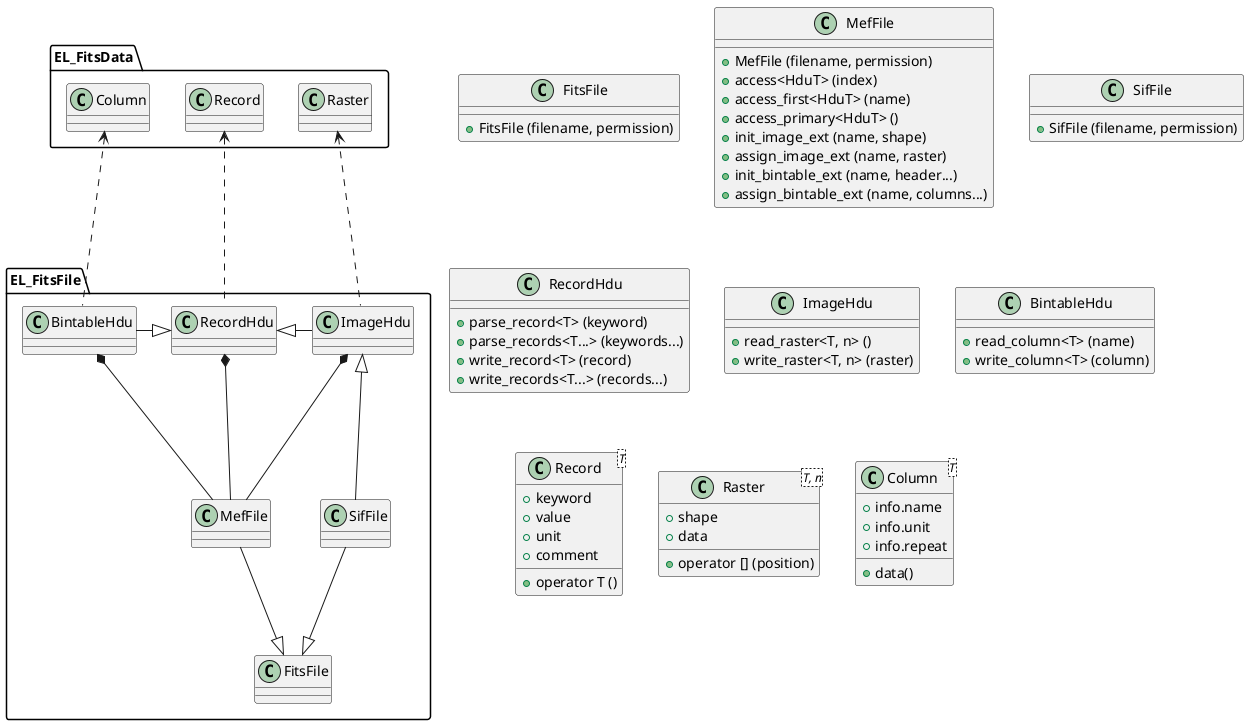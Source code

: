 @startuml End-user API

package EL_FitsFile {

RecordHdu <|- ImageHdu
BintableHdu -|> RecordHdu

BintableHdu *-- MefFile
RecordHdu *-- MefFile
ImageHdu *-- MefFile

MefFile --|> FitsFile
SifFile --|> FitsFile
ImageHdu <|-- SifFile

}

package EL_FitsData {

Raster <.. ImageHdu
Column <.. BintableHdu
Record <.. RecordHdu

}

class FitsFile {
+ FitsFile (filename, permission)
}

class MefFile {
+ MefFile (filename, permission)
+ access<HduT> (index)
+ access_first<HduT> (name)
+ access_primary<HduT> ()
+ init_image_ext (name, shape)
+ assign_image_ext (name, raster)
+ init_bintable_ext (name, header...)
+ assign_bintable_ext (name, columns...)
}

class SifFile {
+ SifFile (filename, permission)
}

class RecordHdu {
+ parse_record<T> (keyword)
+ parse_records<T...> (keywords...)
+ write_record<T> (record)
+ write_records<T...> (records...)
}

class ImageHdu {
+ read_raster<T, n> ()
+ write_raster<T, n> (raster)
}

class BintableHdu {
+ read_column<T> (name)
+ write_column<T> (column)
}

class Record<T> {
+ keyword
+ value
+ unit
+ comment
+ operator T ()
}

class Raster<T, n> {
+ shape
+ data
+ operator [] (position)
}

class Column<T> {
+ info.name
+ info.unit
+ info.repeat
+ data()
}

@enduml
